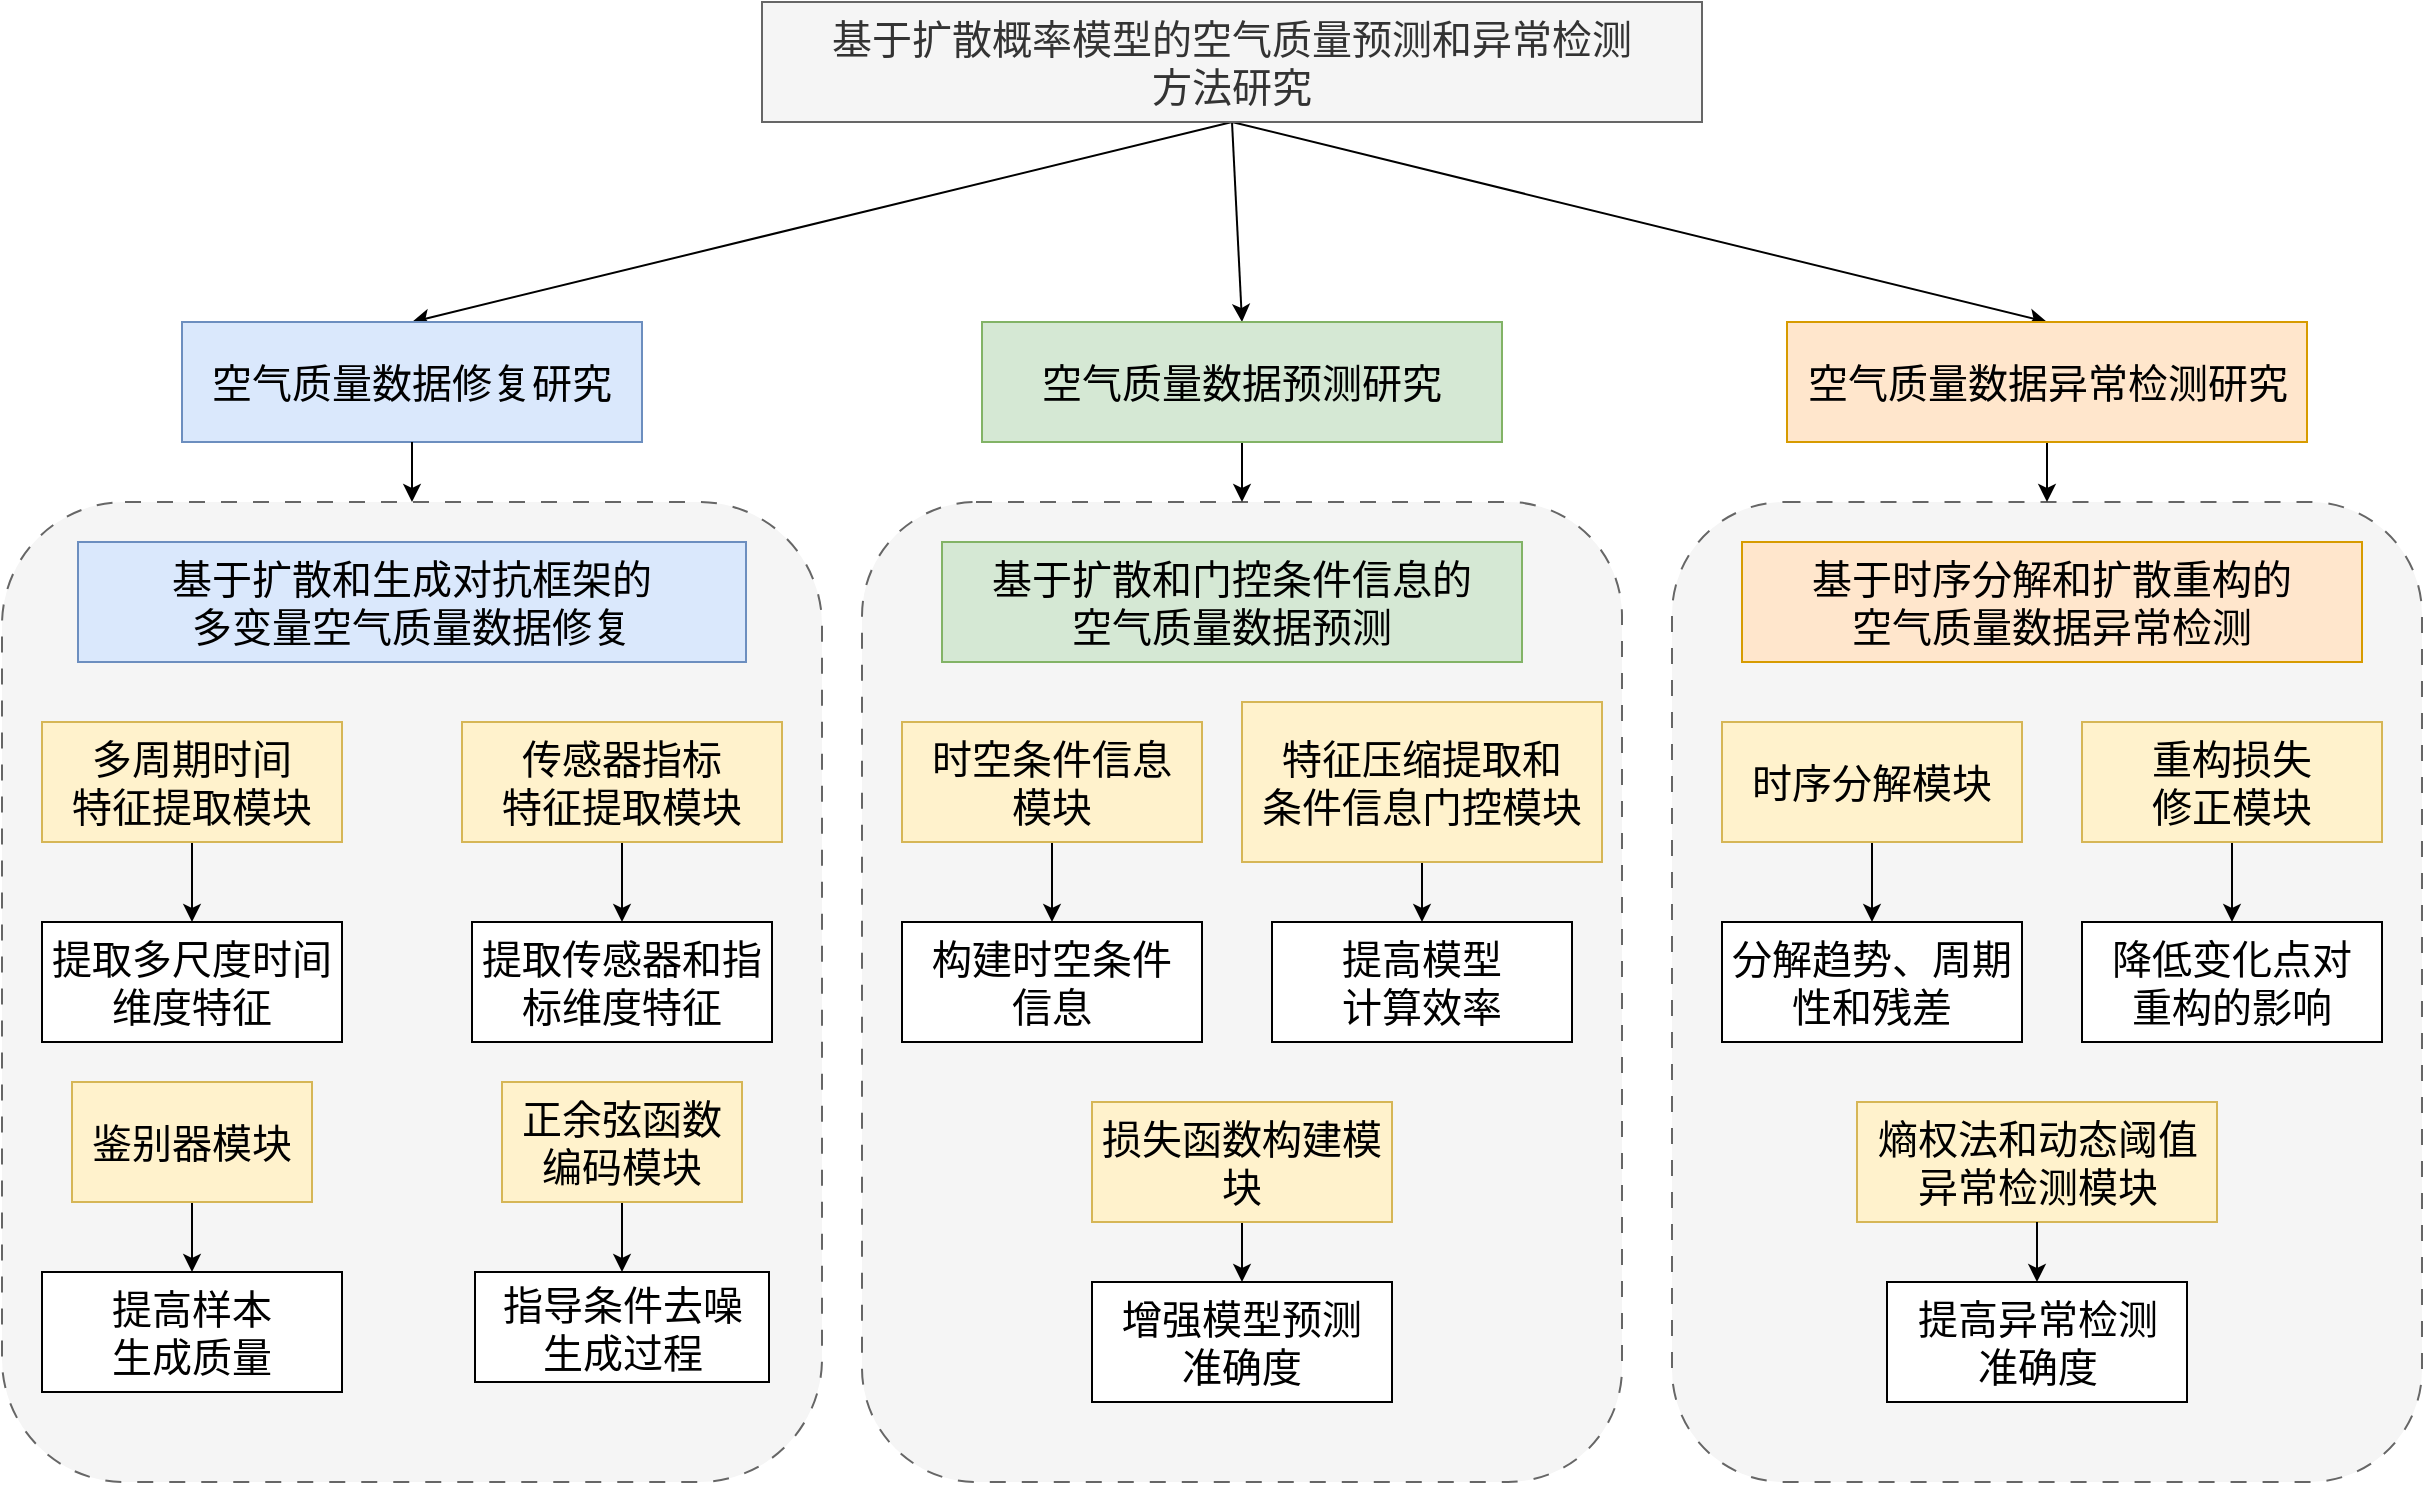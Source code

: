 <mxfile version="26.1.3">
  <diagram name="第 1 页" id="hIdMtHBYHyFXfAWS2m7Y">
    <mxGraphModel dx="3058" dy="1157" grid="1" gridSize="10" guides="1" tooltips="1" connect="1" arrows="1" fold="1" page="1" pageScale="1" pageWidth="827" pageHeight="1169" math="0" shadow="0">
      <root>
        <mxCell id="0" />
        <mxCell id="1" parent="0" />
        <mxCell id="OMcnlwZK2VMLgtPdIXxh-50" value="" style="rounded=1;whiteSpace=wrap;fillColor=#f5f5f5;dashed=1;dashPattern=8 8;fontColor=#333333;strokeColor=#666666;fontSize=20;" parent="1" vertex="1">
          <mxGeometry x="575" y="560" width="375" height="490" as="geometry" />
        </mxCell>
        <mxCell id="OMcnlwZK2VMLgtPdIXxh-49" value="" style="rounded=1;whiteSpace=wrap;fillColor=#f5f5f5;dashed=1;dashPattern=8 8;fontColor=#333333;strokeColor=#666666;fontSize=20;" parent="1" vertex="1">
          <mxGeometry x="170" y="560" width="380" height="490" as="geometry" />
        </mxCell>
        <mxCell id="OMcnlwZK2VMLgtPdIXxh-48" value="" style="rounded=1;whiteSpace=wrap;fillColor=#f5f5f5;dashed=1;dashPattern=8 8;strokeColor=#666666;fontColor=#333333;fontSize=20;" parent="1" vertex="1">
          <mxGeometry x="-260" y="560" width="410" height="490" as="geometry" />
        </mxCell>
        <mxCell id="OMcnlwZK2VMLgtPdIXxh-31" value="" style="rounded=0;orthogonalLoop=1;jettySize=auto;exitX=0.5;exitY=1;exitDx=0;exitDy=0;entryX=0.5;entryY=0;entryDx=0;entryDy=0;fontSize=20;" parent="1" source="OMcnlwZK2VMLgtPdIXxh-1" target="OMcnlwZK2VMLgtPdIXxh-6" edge="1">
          <mxGeometry relative="1" as="geometry" />
        </mxCell>
        <mxCell id="OMcnlwZK2VMLgtPdIXxh-32" value="" style="rounded=0;orthogonalLoop=1;jettySize=auto;exitX=0.5;exitY=1;exitDx=0;exitDy=0;entryX=0.5;entryY=0;entryDx=0;entryDy=0;fontSize=20;" parent="1" source="OMcnlwZK2VMLgtPdIXxh-1" target="OMcnlwZK2VMLgtPdIXxh-7" edge="1">
          <mxGeometry relative="1" as="geometry" />
        </mxCell>
        <mxCell id="OMcnlwZK2VMLgtPdIXxh-33" value="" style="rounded=0;orthogonalLoop=1;jettySize=auto;exitX=0.5;exitY=1;exitDx=0;exitDy=0;entryX=0.5;entryY=0;entryDx=0;entryDy=0;fontSize=20;" parent="1" source="OMcnlwZK2VMLgtPdIXxh-1" target="OMcnlwZK2VMLgtPdIXxh-8" edge="1">
          <mxGeometry relative="1" as="geometry" />
        </mxCell>
        <mxCell id="OMcnlwZK2VMLgtPdIXxh-1" value="基于扩散概率模型的空气质量预测和异常检测&#xa;方法研究" style="rounded=0;whiteSpace=wrap;fillColor=#f5f5f5;fontColor=#333333;strokeColor=#666666;fontSize=20;" parent="1" vertex="1">
          <mxGeometry x="120" y="310" width="470" height="60" as="geometry" />
        </mxCell>
        <mxCell id="OMcnlwZK2VMLgtPdIXxh-3" value="基于扩散和生成对抗框架的&#xa;多变量空气质量数据修复" style="rounded=0;whiteSpace=wrap;fontSize=20;fillColor=#dae8fc;strokeColor=#6c8ebf;" parent="1" vertex="1">
          <mxGeometry x="-222" y="580" width="334" height="60" as="geometry" />
        </mxCell>
        <mxCell id="OMcnlwZK2VMLgtPdIXxh-4" value="基于扩散和门控条件信息的&#xa;空气质量数据预测" style="rounded=0;whiteSpace=wrap;fillColor=#d5e8d4;strokeColor=#82b366;fontSize=20;" parent="1" vertex="1">
          <mxGeometry x="210" y="580" width="290" height="60" as="geometry" />
        </mxCell>
        <mxCell id="OMcnlwZK2VMLgtPdIXxh-5" value="基于时序分解和扩散重构的&#xa;空气质量数据异常检测" style="rounded=0;whiteSpace=wrap;fillColor=#ffe6cc;strokeColor=#d79b00;fontSize=20;" parent="1" vertex="1">
          <mxGeometry x="610" y="580" width="310" height="60" as="geometry" />
        </mxCell>
        <mxCell id="OMcnlwZK2VMLgtPdIXxh-6" value="空气质量数据修复研究" style="rounded=0;whiteSpace=wrap;strokeColor=#6c8ebf;align=center;verticalAlign=middle;fontFamily=Helvetica;fontSize=20;fillColor=#dae8fc;" parent="1" vertex="1">
          <mxGeometry x="-170" y="470" width="230" height="60" as="geometry" />
        </mxCell>
        <mxCell id="OMcnlwZK2VMLgtPdIXxh-35" value="" style="rounded=0;orthogonalLoop=1;jettySize=auto;exitX=0.5;exitY=1;exitDx=0;exitDy=0;entryX=0.5;entryY=0;entryDx=0;entryDy=0;fontSize=20;" parent="1" source="OMcnlwZK2VMLgtPdIXxh-7" target="OMcnlwZK2VMLgtPdIXxh-49" edge="1">
          <mxGeometry relative="1" as="geometry" />
        </mxCell>
        <mxCell id="OMcnlwZK2VMLgtPdIXxh-7" value="空气质量数据预测研究" style="rounded=0;whiteSpace=wrap;fillColor=#d5e8d4;strokeColor=#82b366;fontSize=20;" parent="1" vertex="1">
          <mxGeometry x="230" y="470" width="260" height="60" as="geometry" />
        </mxCell>
        <mxCell id="OMcnlwZK2VMLgtPdIXxh-36" value="" style="rounded=0;orthogonalLoop=1;jettySize=auto;exitX=0.5;exitY=1;exitDx=0;exitDy=0;entryX=0.5;entryY=0;entryDx=0;entryDy=0;fontSize=20;" parent="1" source="OMcnlwZK2VMLgtPdIXxh-8" target="OMcnlwZK2VMLgtPdIXxh-50" edge="1">
          <mxGeometry relative="1" as="geometry" />
        </mxCell>
        <mxCell id="OMcnlwZK2VMLgtPdIXxh-8" value="空气质量数据异常检测研究" style="rounded=0;whiteSpace=wrap;fillColor=#ffe6cc;strokeColor=#d79b00;fontSize=20;" parent="1" vertex="1">
          <mxGeometry x="632.5" y="470" width="260" height="60" as="geometry" />
        </mxCell>
        <mxCell id="OMcnlwZK2VMLgtPdIXxh-37" value="" style="rounded=0;orthogonalLoop=1;jettySize=auto;exitX=0.5;exitY=1;exitDx=0;exitDy=0;entryX=0.5;entryY=0;entryDx=0;entryDy=0;fontSize=20;" parent="1" source="OMcnlwZK2VMLgtPdIXxh-9" target="OMcnlwZK2VMLgtPdIXxh-13" edge="1">
          <mxGeometry relative="1" as="geometry" />
        </mxCell>
        <mxCell id="OMcnlwZK2VMLgtPdIXxh-9" value="多周期时间&#xa;特征提取模块" style="rounded=0;whiteSpace=wrap;strokeColor=#d6b656;align=center;verticalAlign=middle;fontFamily=Helvetica;fontSize=20;fillColor=#fff2cc;" parent="1" vertex="1">
          <mxGeometry x="-240" y="670" width="150" height="60" as="geometry" />
        </mxCell>
        <mxCell id="OMcnlwZK2VMLgtPdIXxh-39" value="" style="rounded=0;orthogonalLoop=1;jettySize=auto;exitX=0.5;exitY=1;exitDx=0;exitDy=0;entryX=0.5;entryY=0;entryDx=0;entryDy=0;fontSize=20;" parent="1" source="OMcnlwZK2VMLgtPdIXxh-10" target="OMcnlwZK2VMLgtPdIXxh-14" edge="1">
          <mxGeometry relative="1" as="geometry" />
        </mxCell>
        <mxCell id="OMcnlwZK2VMLgtPdIXxh-10" value="传感器指标&#xa;特征提取模块" style="rounded=0;whiteSpace=wrap;fontSize=20;fillColor=#fff2cc;strokeColor=#d6b656;" parent="1" vertex="1">
          <mxGeometry x="-30" y="670" width="160" height="60" as="geometry" />
        </mxCell>
        <mxCell id="OMcnlwZK2VMLgtPdIXxh-38" value="" style="rounded=0;orthogonalLoop=1;jettySize=auto;exitX=0.5;exitY=1;exitDx=0;exitDy=0;entryX=0.5;entryY=0;entryDx=0;entryDy=0;fontSize=20;" parent="1" source="OMcnlwZK2VMLgtPdIXxh-11" target="OMcnlwZK2VMLgtPdIXxh-15" edge="1">
          <mxGeometry relative="1" as="geometry" />
        </mxCell>
        <mxCell id="OMcnlwZK2VMLgtPdIXxh-11" value="鉴别器模块" style="rounded=0;whiteSpace=wrap;fillColor=#fff2cc;strokeColor=#d6b656;fontSize=20;" parent="1" vertex="1">
          <mxGeometry x="-225" y="850" width="120" height="60" as="geometry" />
        </mxCell>
        <mxCell id="OMcnlwZK2VMLgtPdIXxh-40" value="" style="rounded=0;orthogonalLoop=1;jettySize=auto;exitX=0.5;exitY=1;exitDx=0;exitDy=0;entryX=0.5;entryY=0;entryDx=0;entryDy=0;fontSize=20;" parent="1" source="OMcnlwZK2VMLgtPdIXxh-12" target="OMcnlwZK2VMLgtPdIXxh-16" edge="1">
          <mxGeometry relative="1" as="geometry" />
        </mxCell>
        <mxCell id="OMcnlwZK2VMLgtPdIXxh-12" value="正余弦函数&#xa;编码模块" style="rounded=0;whiteSpace=wrap;fontSize=20;fillColor=#fff2cc;strokeColor=#d6b656;" parent="1" vertex="1">
          <mxGeometry x="-10" y="850" width="120" height="60" as="geometry" />
        </mxCell>
        <mxCell id="OMcnlwZK2VMLgtPdIXxh-13" value="提取多尺度时间维度特征" style="rounded=0;whiteSpace=wrap;fontSize=20;" parent="1" vertex="1">
          <mxGeometry x="-240" y="770" width="150" height="60" as="geometry" />
        </mxCell>
        <mxCell id="OMcnlwZK2VMLgtPdIXxh-14" value="提取传感器和指标维度特征" style="rounded=0;whiteSpace=wrap;fontSize=20;" parent="1" vertex="1">
          <mxGeometry x="-25" y="770" width="150" height="60" as="geometry" />
        </mxCell>
        <mxCell id="OMcnlwZK2VMLgtPdIXxh-15" value="提高样本&#xa;生成质量" style="rounded=0;whiteSpace=wrap;fontSize=20;" parent="1" vertex="1">
          <mxGeometry x="-240" y="945" width="150" height="60" as="geometry" />
        </mxCell>
        <mxCell id="OMcnlwZK2VMLgtPdIXxh-16" value="指导条件去噪&#xa;生成过程" style="rounded=0;fontSize=20;whiteSpace=wrap;" parent="1" vertex="1">
          <mxGeometry x="-23.5" y="945" width="147" height="55" as="geometry" />
        </mxCell>
        <mxCell id="OMcnlwZK2VMLgtPdIXxh-41" value="" style="rounded=0;orthogonalLoop=1;jettySize=auto;exitX=0.5;exitY=1;exitDx=0;exitDy=0;entryX=0.5;entryY=0;entryDx=0;entryDy=0;fontSize=20;" parent="1" source="OMcnlwZK2VMLgtPdIXxh-17" target="OMcnlwZK2VMLgtPdIXxh-21" edge="1">
          <mxGeometry relative="1" as="geometry" />
        </mxCell>
        <mxCell id="OMcnlwZK2VMLgtPdIXxh-17" value="时空条件信息&#xa;模块" style="rounded=0;whiteSpace=wrap;fillColor=#fff2cc;strokeColor=#d6b656;fontSize=20;" parent="1" vertex="1">
          <mxGeometry x="190" y="670" width="150" height="60" as="geometry" />
        </mxCell>
        <mxCell id="OMcnlwZK2VMLgtPdIXxh-43" value="" style="rounded=0;orthogonalLoop=1;jettySize=auto;exitX=0.5;exitY=1;exitDx=0;exitDy=0;entryX=0.5;entryY=0;entryDx=0;entryDy=0;fontSize=20;" parent="1" source="OMcnlwZK2VMLgtPdIXxh-18" target="OMcnlwZK2VMLgtPdIXxh-22" edge="1">
          <mxGeometry relative="1" as="geometry" />
        </mxCell>
        <mxCell id="OMcnlwZK2VMLgtPdIXxh-18" value="特征压缩提取和&#xa;条件信息门控模块" style="rounded=0;whiteSpace=wrap;fillColor=#fff2cc;strokeColor=#d6b656;fontSize=20;" parent="1" vertex="1">
          <mxGeometry x="360" y="660" width="180" height="80" as="geometry" />
        </mxCell>
        <mxCell id="OMcnlwZK2VMLgtPdIXxh-44" value="" style="rounded=0;orthogonalLoop=1;jettySize=auto;exitX=0.5;exitY=1;exitDx=0;exitDy=0;entryX=0.5;entryY=0;entryDx=0;entryDy=0;fontSize=20;" parent="1" source="OMcnlwZK2VMLgtPdIXxh-20" target="OMcnlwZK2VMLgtPdIXxh-23" edge="1">
          <mxGeometry relative="1" as="geometry" />
        </mxCell>
        <mxCell id="OMcnlwZK2VMLgtPdIXxh-20" value="损失函数构建模块" style="rounded=0;whiteSpace=wrap;fillColor=#fff2cc;strokeColor=#d6b656;fontSize=20;" parent="1" vertex="1">
          <mxGeometry x="285" y="860" width="150" height="60" as="geometry" />
        </mxCell>
        <mxCell id="OMcnlwZK2VMLgtPdIXxh-21" value="构建时空条件&#xa;信息" style="rounded=0;whiteSpace=wrap;fontSize=20;" parent="1" vertex="1">
          <mxGeometry x="190" y="770" width="150" height="60" as="geometry" />
        </mxCell>
        <mxCell id="OMcnlwZK2VMLgtPdIXxh-22" value="提高模型&#xa;计算效率" style="rounded=0;whiteSpace=wrap;fontSize=20;" parent="1" vertex="1">
          <mxGeometry x="375" y="770" width="150" height="60" as="geometry" />
        </mxCell>
        <mxCell id="OMcnlwZK2VMLgtPdIXxh-23" value="增强模型预测&#xa;准确度" style="rounded=0;whiteSpace=wrap;fontSize=20;" parent="1" vertex="1">
          <mxGeometry x="285" y="950" width="150" height="60" as="geometry" />
        </mxCell>
        <mxCell id="OMcnlwZK2VMLgtPdIXxh-45" value="" style="rounded=0;orthogonalLoop=1;jettySize=auto;exitX=0.5;exitY=1;exitDx=0;exitDy=0;entryX=0.5;entryY=0;entryDx=0;entryDy=0;fontSize=20;" parent="1" source="OMcnlwZK2VMLgtPdIXxh-24" target="OMcnlwZK2VMLgtPdIXxh-27" edge="1">
          <mxGeometry relative="1" as="geometry" />
        </mxCell>
        <mxCell id="OMcnlwZK2VMLgtPdIXxh-24" value="时序分解模块" style="rounded=0;whiteSpace=wrap;fillColor=#fff2cc;strokeColor=#d6b656;fontSize=20;" parent="1" vertex="1">
          <mxGeometry x="600" y="670" width="150" height="60" as="geometry" />
        </mxCell>
        <mxCell id="OMcnlwZK2VMLgtPdIXxh-25" value="熵权法和动态阈值&#xa;异常检测模块" style="rounded=0;whiteSpace=wrap;fillColor=#fff2cc;strokeColor=#d6b656;fontSize=20;" parent="1" vertex="1">
          <mxGeometry x="667.5" y="860" width="180" height="60" as="geometry" />
        </mxCell>
        <mxCell id="OMcnlwZK2VMLgtPdIXxh-46" value="" style="rounded=0;orthogonalLoop=1;jettySize=auto;exitX=0.5;exitY=1;exitDx=0;exitDy=0;entryX=0.5;entryY=0;entryDx=0;entryDy=0;fontSize=20;" parent="1" source="OMcnlwZK2VMLgtPdIXxh-26" target="OMcnlwZK2VMLgtPdIXxh-29" edge="1">
          <mxGeometry relative="1" as="geometry" />
        </mxCell>
        <mxCell id="OMcnlwZK2VMLgtPdIXxh-26" value="重构损失&#xa;修正模块" style="rounded=0;whiteSpace=wrap;fillColor=#fff2cc;strokeColor=#d6b656;fontSize=20;" parent="1" vertex="1">
          <mxGeometry x="780" y="670" width="150" height="60" as="geometry" />
        </mxCell>
        <mxCell id="OMcnlwZK2VMLgtPdIXxh-27" value="分解趋势、周期性和残差" style="rounded=0;whiteSpace=wrap;fontSize=20;" parent="1" vertex="1">
          <mxGeometry x="600" y="770" width="150" height="60" as="geometry" />
        </mxCell>
        <mxCell id="OMcnlwZK2VMLgtPdIXxh-28" value="提高异常检测&#xa;准确度" style="rounded=0;whiteSpace=wrap;fontSize=20;" parent="1" vertex="1">
          <mxGeometry x="682.5" y="950" width="150" height="60" as="geometry" />
        </mxCell>
        <mxCell id="OMcnlwZK2VMLgtPdIXxh-29" value="降低变化点对&#xa;重构的影响" style="rounded=0;whiteSpace=wrap;fontSize=20;" parent="1" vertex="1">
          <mxGeometry x="780" y="770" width="150" height="60" as="geometry" />
        </mxCell>
        <mxCell id="OMcnlwZK2VMLgtPdIXxh-34" value="" style="rounded=0;orthogonalLoop=1;jettySize=auto;exitX=0.5;exitY=1;exitDx=0;exitDy=0;entryX=0.5;entryY=0;entryDx=0;entryDy=0;fontSize=20;" parent="1" source="OMcnlwZK2VMLgtPdIXxh-6" target="OMcnlwZK2VMLgtPdIXxh-48" edge="1">
          <mxGeometry relative="1" as="geometry" />
        </mxCell>
        <mxCell id="OMcnlwZK2VMLgtPdIXxh-47" value="" style="rounded=0;orthogonalLoop=1;jettySize=auto;exitX=0.5;exitY=1;exitDx=0;exitDy=0;entryX=0.5;entryY=0;entryDx=0;entryDy=0;fontSize=20;" parent="1" source="OMcnlwZK2VMLgtPdIXxh-25" target="OMcnlwZK2VMLgtPdIXxh-28" edge="1">
          <mxGeometry relative="1" as="geometry" />
        </mxCell>
      </root>
    </mxGraphModel>
  </diagram>
</mxfile>
